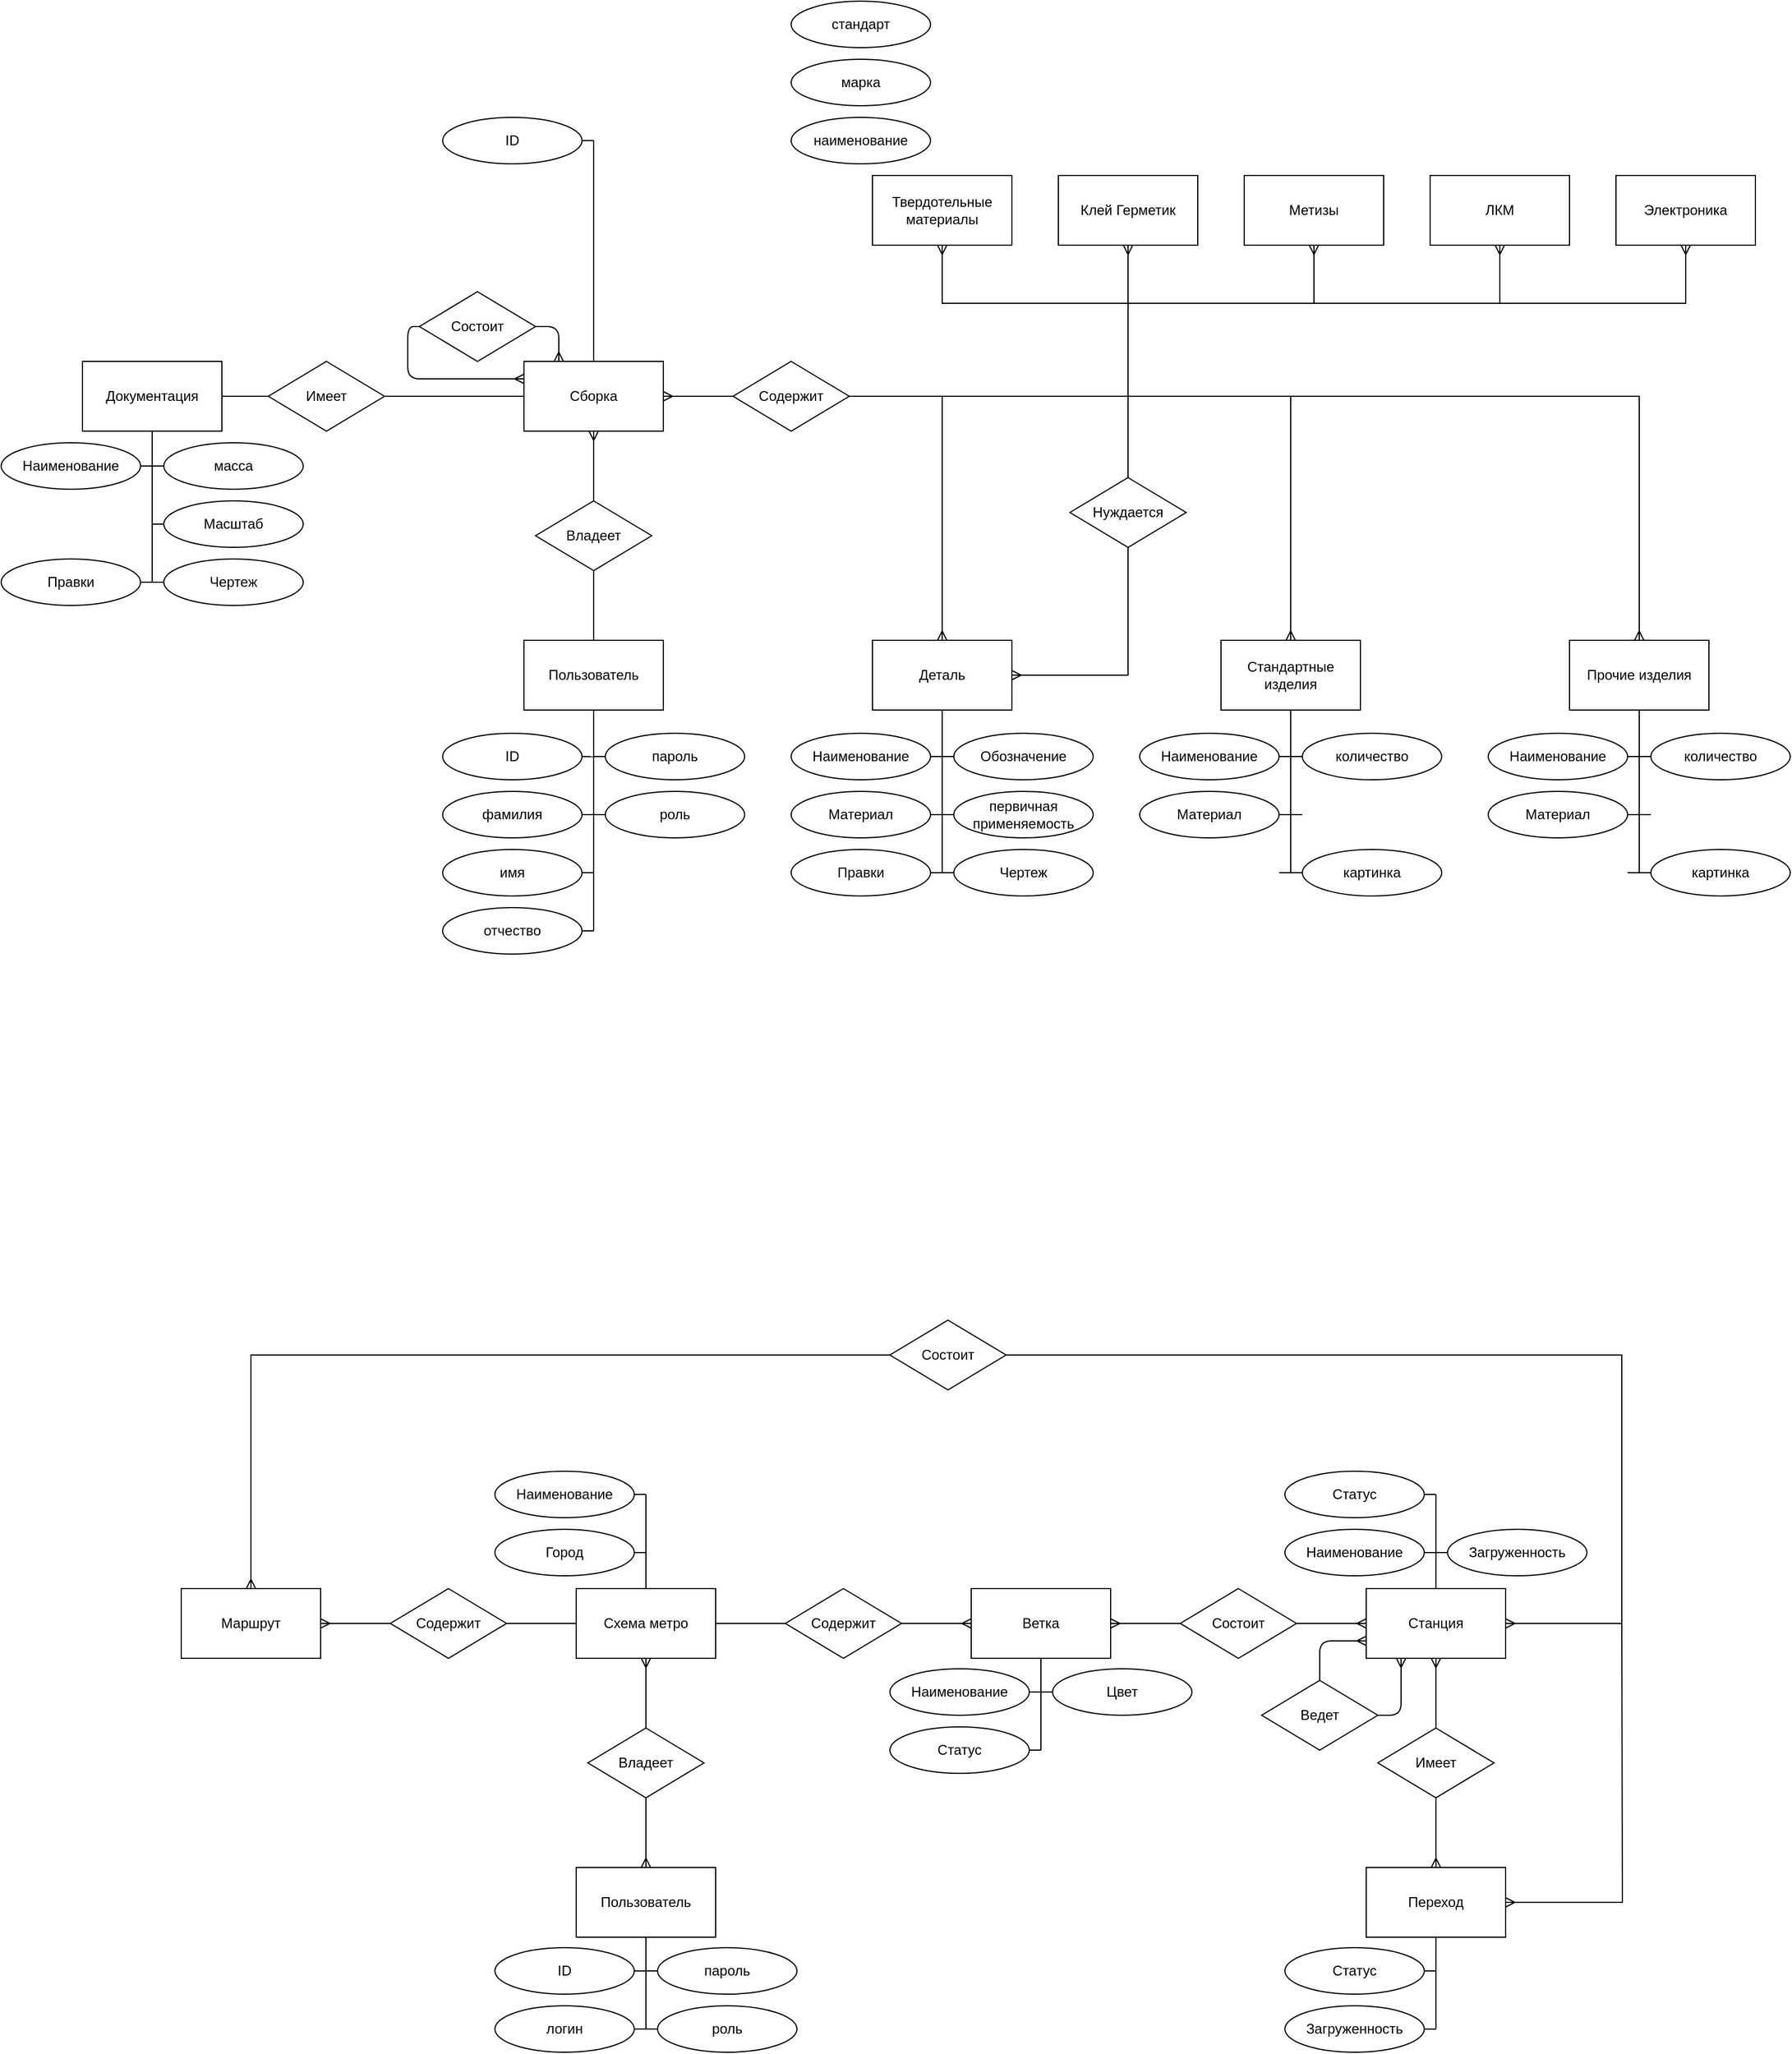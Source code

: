 <mxfile>
    <diagram id="WU5i4vkCBaCidyM8CPQL" name="Page-1">
        <mxGraphModel dx="4324" dy="2183" grid="1" gridSize="10" guides="1" tooltips="1" connect="1" arrows="1" fold="1" page="1" pageScale="1" pageWidth="850" pageHeight="1100" math="0" shadow="0">
            <root>
                <mxCell id="0"/>
                <mxCell id="1" parent="0"/>
                <mxCell id="7" style="edgeStyle=none;html=1;endArrow=none;endFill=0;" parent="1" source="6" edge="1">
                    <mxGeometry relative="1" as="geometry">
                        <mxPoint x="160" y="1000" as="targetPoint"/>
                    </mxGeometry>
                </mxCell>
                <mxCell id="24" style="edgeStyle=none;html=1;entryX=0.5;entryY=1;entryDx=0;entryDy=0;endArrow=none;endFill=0;" parent="1" source="6" target="23" edge="1">
                    <mxGeometry relative="1" as="geometry"/>
                </mxCell>
                <mxCell id="6" value="Пользователь" style="rounded=0;whiteSpace=wrap;html=1;" parent="1" vertex="1">
                    <mxGeometry x="100" y="750" width="120" height="60" as="geometry"/>
                </mxCell>
                <mxCell id="9" style="edgeStyle=none;html=1;exitX=1;exitY=0.5;exitDx=0;exitDy=0;endArrow=none;endFill=0;" parent="1" source="8" edge="1">
                    <mxGeometry relative="1" as="geometry">
                        <mxPoint x="160" y="850.143" as="targetPoint"/>
                    </mxGeometry>
                </mxCell>
                <mxCell id="8" value="ID" style="ellipse;whiteSpace=wrap;html=1;" parent="1" vertex="1">
                    <mxGeometry x="30" y="830" width="120" height="40" as="geometry"/>
                </mxCell>
                <mxCell id="13" style="edgeStyle=none;html=1;exitX=1;exitY=0.5;exitDx=0;exitDy=0;endArrow=none;endFill=0;" parent="1" source="10" edge="1">
                    <mxGeometry relative="1" as="geometry">
                        <mxPoint x="160" y="900" as="targetPoint"/>
                    </mxGeometry>
                </mxCell>
                <mxCell id="10" value="фамилия" style="ellipse;whiteSpace=wrap;html=1;" parent="1" vertex="1">
                    <mxGeometry x="30" y="880" width="120" height="40" as="geometry"/>
                </mxCell>
                <mxCell id="15" style="edgeStyle=none;html=1;endArrow=none;endFill=0;" parent="1" source="14" edge="1">
                    <mxGeometry relative="1" as="geometry">
                        <mxPoint x="160" y="850" as="targetPoint"/>
                    </mxGeometry>
                </mxCell>
                <mxCell id="14" value="пароль" style="ellipse;whiteSpace=wrap;html=1;" parent="1" vertex="1">
                    <mxGeometry x="170" y="830" width="120" height="40" as="geometry"/>
                </mxCell>
                <mxCell id="17" style="edgeStyle=none;html=1;exitX=0;exitY=0.5;exitDx=0;exitDy=0;endArrow=none;endFill=0;" parent="1" source="16" edge="1">
                    <mxGeometry relative="1" as="geometry">
                        <mxPoint x="160" y="900" as="targetPoint"/>
                    </mxGeometry>
                </mxCell>
                <mxCell id="16" value="роль" style="ellipse;whiteSpace=wrap;html=1;" parent="1" vertex="1">
                    <mxGeometry x="170" y="880" width="120" height="40" as="geometry"/>
                </mxCell>
                <mxCell id="20" style="edgeStyle=none;html=1;exitX=1;exitY=0.5;exitDx=0;exitDy=0;endArrow=none;endFill=0;" parent="1" source="18" edge="1">
                    <mxGeometry relative="1" as="geometry">
                        <mxPoint x="160" y="950" as="targetPoint"/>
                    </mxGeometry>
                </mxCell>
                <mxCell id="18" value="имя" style="ellipse;whiteSpace=wrap;html=1;" parent="1" vertex="1">
                    <mxGeometry x="30" y="930" width="120" height="40" as="geometry"/>
                </mxCell>
                <mxCell id="21" style="edgeStyle=none;html=1;exitX=1;exitY=0.5;exitDx=0;exitDy=0;endArrow=none;endFill=0;" parent="1" source="19" edge="1">
                    <mxGeometry relative="1" as="geometry">
                        <mxPoint x="160" y="1000" as="targetPoint"/>
                    </mxGeometry>
                </mxCell>
                <mxCell id="19" value="отчество" style="ellipse;whiteSpace=wrap;html=1;" parent="1" vertex="1">
                    <mxGeometry x="30" y="980" width="120" height="40" as="geometry"/>
                </mxCell>
                <mxCell id="26" style="edgeStyle=none;html=1;entryX=0.5;entryY=1;entryDx=0;entryDy=0;endArrow=ERmany;endFill=0;" parent="1" source="23" target="25" edge="1">
                    <mxGeometry relative="1" as="geometry"/>
                </mxCell>
                <mxCell id="23" value="Владеет" style="rhombus;whiteSpace=wrap;html=1;" parent="1" vertex="1">
                    <mxGeometry x="110" y="630" width="100" height="60" as="geometry"/>
                </mxCell>
                <mxCell id="27" style="edgeStyle=none;html=1;endArrow=none;endFill=0;" parent="1" source="25" edge="1">
                    <mxGeometry relative="1" as="geometry">
                        <mxPoint x="160" y="320" as="targetPoint"/>
                    </mxGeometry>
                </mxCell>
                <mxCell id="29" style="edgeStyle=none;html=1;exitX=1;exitY=0.5;exitDx=0;exitDy=0;entryX=0;entryY=0.5;entryDx=0;entryDy=0;endArrow=none;endFill=0;startArrow=ERmany;startFill=0;" parent="1" source="25" target="28" edge="1">
                    <mxGeometry relative="1" as="geometry"/>
                </mxCell>
                <mxCell id="36" style="edgeStyle=orthogonalEdgeStyle;html=1;exitX=0.25;exitY=0;exitDx=0;exitDy=0;entryX=1;entryY=0.5;entryDx=0;entryDy=0;endArrow=none;endFill=0;startArrow=ERmany;startFill=0;" parent="1" source="25" target="33" edge="1">
                    <mxGeometry relative="1" as="geometry"/>
                </mxCell>
                <mxCell id="46" style="edgeStyle=none;html=1;exitX=0;exitY=0.5;exitDx=0;exitDy=0;entryX=1;entryY=0.5;entryDx=0;entryDy=0;endArrow=none;endFill=0;" parent="1" source="25" target="44" edge="1">
                    <mxGeometry relative="1" as="geometry"/>
                </mxCell>
                <mxCell id="25" value="Сборка" style="rounded=0;whiteSpace=wrap;html=1;" parent="1" vertex="1">
                    <mxGeometry x="100" y="510" width="120" height="60" as="geometry"/>
                </mxCell>
                <mxCell id="31" style="edgeStyle=orthogonalEdgeStyle;html=1;exitX=1;exitY=0.5;exitDx=0;exitDy=0;entryX=0.5;entryY=0;entryDx=0;entryDy=0;endArrow=ERmany;endFill=0;rounded=0;curved=0;" parent="1" source="28" target="30" edge="1">
                    <mxGeometry relative="1" as="geometry"/>
                </mxCell>
                <mxCell id="58" style="edgeStyle=orthogonalEdgeStyle;html=1;entryX=0.5;entryY=0;entryDx=0;entryDy=0;endArrow=ERmany;endFill=0;rounded=0;curved=0;" parent="1" source="28" target="52" edge="1">
                    <mxGeometry relative="1" as="geometry"/>
                </mxCell>
                <mxCell id="59" style="edgeStyle=orthogonalEdgeStyle;html=1;entryX=0.5;entryY=0;entryDx=0;entryDy=0;endArrow=ERmany;endFill=0;rounded=0;curved=0;" parent="1" source="28" target="55" edge="1">
                    <mxGeometry relative="1" as="geometry"/>
                </mxCell>
                <mxCell id="28" value="Содержит" style="rhombus;whiteSpace=wrap;html=1;" parent="1" vertex="1">
                    <mxGeometry x="280" y="510" width="100" height="60" as="geometry"/>
                </mxCell>
                <mxCell id="49" style="edgeStyle=none;html=1;endArrow=none;endFill=0;" parent="1" source="30" edge="1">
                    <mxGeometry relative="1" as="geometry">
                        <mxPoint x="460" y="950" as="targetPoint"/>
                    </mxGeometry>
                </mxCell>
                <mxCell id="118" style="edgeStyle=orthogonalEdgeStyle;html=1;exitX=1;exitY=0.5;exitDx=0;exitDy=0;entryX=0.5;entryY=1;entryDx=0;entryDy=0;rounded=0;curved=0;endArrow=none;endFill=0;startArrow=ERmany;startFill=0;" parent="1" source="30" target="117" edge="1">
                    <mxGeometry relative="1" as="geometry"/>
                </mxCell>
                <mxCell id="30" value="Деталь" style="rounded=0;whiteSpace=wrap;html=1;" parent="1" vertex="1">
                    <mxGeometry x="400" y="750" width="120" height="60" as="geometry"/>
                </mxCell>
                <mxCell id="37" style="edgeStyle=orthogonalEdgeStyle;html=1;exitX=0;exitY=0.5;exitDx=0;exitDy=0;entryX=0;entryY=0.25;entryDx=0;entryDy=0;endArrow=ERmany;endFill=0;" parent="1" source="33" target="25" edge="1">
                    <mxGeometry relative="1" as="geometry"/>
                </mxCell>
                <mxCell id="33" value="Состоит" style="rhombus;whiteSpace=wrap;html=1;" parent="1" vertex="1">
                    <mxGeometry x="10" y="450" width="100" height="60" as="geometry"/>
                </mxCell>
                <mxCell id="39" style="edgeStyle=none;html=1;exitX=1;exitY=0.5;exitDx=0;exitDy=0;endArrow=none;endFill=0;" parent="1" source="38" edge="1">
                    <mxGeometry relative="1" as="geometry">
                        <mxPoint x="160" y="319.917" as="targetPoint"/>
                    </mxGeometry>
                </mxCell>
                <mxCell id="38" value="ID" style="ellipse;whiteSpace=wrap;html=1;" parent="1" vertex="1">
                    <mxGeometry x="30" y="300" width="120" height="40" as="geometry"/>
                </mxCell>
                <mxCell id="63" style="edgeStyle=none;html=1;endArrow=none;endFill=0;" parent="1" source="43" edge="1">
                    <mxGeometry relative="1" as="geometry">
                        <mxPoint x="-220" y="700" as="targetPoint"/>
                    </mxGeometry>
                </mxCell>
                <mxCell id="43" value="Документация" style="rounded=0;whiteSpace=wrap;html=1;" parent="1" vertex="1">
                    <mxGeometry x="-280" y="510" width="120" height="60" as="geometry"/>
                </mxCell>
                <mxCell id="47" style="edgeStyle=none;html=1;exitX=0;exitY=0.5;exitDx=0;exitDy=0;entryX=1;entryY=0.5;entryDx=0;entryDy=0;endArrow=none;endFill=0;" parent="1" source="44" target="43" edge="1">
                    <mxGeometry relative="1" as="geometry"/>
                </mxCell>
                <mxCell id="44" value="Имеет" style="rhombus;whiteSpace=wrap;html=1;" parent="1" vertex="1">
                    <mxGeometry x="-120" y="510" width="100" height="60" as="geometry"/>
                </mxCell>
                <mxCell id="68" style="edgeStyle=none;html=1;exitX=1;exitY=0.5;exitDx=0;exitDy=0;endArrow=none;endFill=0;" parent="1" source="48" edge="1">
                    <mxGeometry relative="1" as="geometry">
                        <mxPoint x="460" y="850" as="targetPoint"/>
                    </mxGeometry>
                </mxCell>
                <mxCell id="48" value="Наименование" style="ellipse;whiteSpace=wrap;html=1;" parent="1" vertex="1">
                    <mxGeometry x="330" y="830" width="120" height="40" as="geometry"/>
                </mxCell>
                <mxCell id="69" style="edgeStyle=none;html=1;exitX=0;exitY=0.5;exitDx=0;exitDy=0;endArrow=none;endFill=0;" parent="1" source="50" edge="1">
                    <mxGeometry relative="1" as="geometry">
                        <mxPoint x="460" y="850" as="targetPoint"/>
                    </mxGeometry>
                </mxCell>
                <mxCell id="50" value="Обозначение" style="ellipse;whiteSpace=wrap;html=1;" parent="1" vertex="1">
                    <mxGeometry x="470" y="830" width="120" height="40" as="geometry"/>
                </mxCell>
                <mxCell id="60" style="edgeStyle=none;html=1;endArrow=none;endFill=0;" parent="1" source="52" edge="1">
                    <mxGeometry relative="1" as="geometry">
                        <mxPoint x="760" y="950" as="targetPoint"/>
                    </mxGeometry>
                </mxCell>
                <mxCell id="52" value="Стандартные изделия" style="rounded=0;whiteSpace=wrap;html=1;" parent="1" vertex="1">
                    <mxGeometry x="700" y="750" width="120" height="60" as="geometry"/>
                </mxCell>
                <mxCell id="61" style="edgeStyle=none;html=1;endArrow=none;endFill=0;" parent="1" source="55" edge="1">
                    <mxGeometry relative="1" as="geometry">
                        <mxPoint x="1060" y="950" as="targetPoint"/>
                    </mxGeometry>
                </mxCell>
                <mxCell id="55" value="Прочие изделия" style="rounded=0;whiteSpace=wrap;html=1;" parent="1" vertex="1">
                    <mxGeometry x="1000" y="750" width="120" height="60" as="geometry"/>
                </mxCell>
                <mxCell id="67" style="edgeStyle=none;html=1;exitX=0;exitY=0.5;exitDx=0;exitDy=0;endArrow=none;endFill=0;" parent="1" source="64" edge="1">
                    <mxGeometry relative="1" as="geometry">
                        <mxPoint x="460" y="900" as="targetPoint"/>
                    </mxGeometry>
                </mxCell>
                <mxCell id="64" value="первичная применяемость" style="ellipse;whiteSpace=wrap;html=1;" parent="1" vertex="1">
                    <mxGeometry x="470" y="880" width="120" height="40" as="geometry"/>
                </mxCell>
                <mxCell id="66" style="edgeStyle=none;html=1;exitX=1;exitY=0.5;exitDx=0;exitDy=0;endArrow=none;endFill=0;" parent="1" source="65" edge="1">
                    <mxGeometry relative="1" as="geometry">
                        <mxPoint x="460" y="900" as="targetPoint"/>
                    </mxGeometry>
                </mxCell>
                <mxCell id="65" value="Материал" style="ellipse;whiteSpace=wrap;html=1;" parent="1" vertex="1">
                    <mxGeometry x="330" y="880" width="120" height="40" as="geometry"/>
                </mxCell>
                <mxCell id="72" style="edgeStyle=none;html=1;exitX=1;exitY=0.5;exitDx=0;exitDy=0;endArrow=none;endFill=0;entryX=0;entryY=0.5;entryDx=0;entryDy=0;" parent="1" source="70" target="73" edge="1">
                    <mxGeometry relative="1" as="geometry">
                        <mxPoint x="460" y="949.923" as="targetPoint"/>
                    </mxGeometry>
                </mxCell>
                <mxCell id="70" value="Правки" style="ellipse;whiteSpace=wrap;html=1;" parent="1" vertex="1">
                    <mxGeometry x="330" y="930" width="120" height="40" as="geometry"/>
                </mxCell>
                <mxCell id="73" value="Чертеж" style="ellipse;whiteSpace=wrap;html=1;" parent="1" vertex="1">
                    <mxGeometry x="470" y="930" width="120" height="40" as="geometry"/>
                </mxCell>
                <mxCell id="77" style="edgeStyle=none;html=1;exitX=1;exitY=0.5;exitDx=0;exitDy=0;endArrow=none;endFill=0;" parent="1" source="74" edge="1">
                    <mxGeometry relative="1" as="geometry">
                        <mxPoint x="-220" y="599.944" as="targetPoint"/>
                    </mxGeometry>
                </mxCell>
                <mxCell id="74" value="Наименование" style="ellipse;whiteSpace=wrap;html=1;" parent="1" vertex="1">
                    <mxGeometry x="-350" y="580" width="120" height="40" as="geometry"/>
                </mxCell>
                <mxCell id="76" style="edgeStyle=none;html=1;endArrow=none;endFill=0;" parent="1" source="75" edge="1">
                    <mxGeometry relative="1" as="geometry">
                        <mxPoint x="-220" y="700" as="targetPoint"/>
                    </mxGeometry>
                </mxCell>
                <mxCell id="75" value="Чертеж" style="ellipse;whiteSpace=wrap;html=1;" parent="1" vertex="1">
                    <mxGeometry x="-210" y="680" width="120" height="40" as="geometry"/>
                </mxCell>
                <mxCell id="80" style="edgeStyle=none;html=1;exitX=0;exitY=0.5;exitDx=0;exitDy=0;endArrow=none;endFill=0;" parent="1" source="78" edge="1">
                    <mxGeometry relative="1" as="geometry">
                        <mxPoint x="-220" y="650" as="targetPoint"/>
                    </mxGeometry>
                </mxCell>
                <mxCell id="78" value="Масштаб" style="ellipse;whiteSpace=wrap;html=1;" parent="1" vertex="1">
                    <mxGeometry x="-210" y="630" width="120" height="40" as="geometry"/>
                </mxCell>
                <mxCell id="81" style="edgeStyle=none;html=1;exitX=0;exitY=0.5;exitDx=0;exitDy=0;endArrow=none;endFill=0;" parent="1" source="79" edge="1">
                    <mxGeometry relative="1" as="geometry">
                        <mxPoint x="-220" y="600" as="targetPoint"/>
                    </mxGeometry>
                </mxCell>
                <mxCell id="79" value="масса" style="ellipse;whiteSpace=wrap;html=1;" parent="1" vertex="1">
                    <mxGeometry x="-210" y="580" width="120" height="40" as="geometry"/>
                </mxCell>
                <mxCell id="83" style="edgeStyle=none;html=1;exitX=1;exitY=0.5;exitDx=0;exitDy=0;endArrow=none;endFill=0;" parent="1" source="82" edge="1">
                    <mxGeometry relative="1" as="geometry">
                        <mxPoint x="-220" y="699.944" as="targetPoint"/>
                    </mxGeometry>
                </mxCell>
                <mxCell id="82" value="Правки" style="ellipse;whiteSpace=wrap;html=1;" parent="1" vertex="1">
                    <mxGeometry x="-350" y="680" width="120" height="40" as="geometry"/>
                </mxCell>
                <mxCell id="84" style="edgeStyle=none;html=1;exitX=1;exitY=0.5;exitDx=0;exitDy=0;endArrow=none;endFill=0;" parent="1" source="85" edge="1">
                    <mxGeometry relative="1" as="geometry">
                        <mxPoint x="760" y="850" as="targetPoint"/>
                    </mxGeometry>
                </mxCell>
                <mxCell id="85" value="Наименование" style="ellipse;whiteSpace=wrap;html=1;" parent="1" vertex="1">
                    <mxGeometry x="630" y="830" width="120" height="40" as="geometry"/>
                </mxCell>
                <mxCell id="86" style="edgeStyle=none;html=1;exitX=0;exitY=0.5;exitDx=0;exitDy=0;endArrow=none;endFill=0;" parent="1" source="87" edge="1">
                    <mxGeometry relative="1" as="geometry">
                        <mxPoint x="760" y="850" as="targetPoint"/>
                    </mxGeometry>
                </mxCell>
                <mxCell id="87" value="количество" style="ellipse;whiteSpace=wrap;html=1;" parent="1" vertex="1">
                    <mxGeometry x="770" y="830" width="120" height="40" as="geometry"/>
                </mxCell>
                <mxCell id="88" style="edgeStyle=none;html=1;exitX=0;exitY=0.5;exitDx=0;exitDy=0;endArrow=none;endFill=0;" parent="1" edge="1">
                    <mxGeometry relative="1" as="geometry">
                        <mxPoint x="760" y="900" as="targetPoint"/>
                        <mxPoint x="770" y="900" as="sourcePoint"/>
                    </mxGeometry>
                </mxCell>
                <mxCell id="90" style="edgeStyle=none;html=1;exitX=1;exitY=0.5;exitDx=0;exitDy=0;endArrow=none;endFill=0;" parent="1" source="91" edge="1">
                    <mxGeometry relative="1" as="geometry">
                        <mxPoint x="760" y="900" as="targetPoint"/>
                    </mxGeometry>
                </mxCell>
                <mxCell id="91" value="Материал" style="ellipse;whiteSpace=wrap;html=1;" parent="1" vertex="1">
                    <mxGeometry x="630" y="880" width="120" height="40" as="geometry"/>
                </mxCell>
                <mxCell id="92" style="edgeStyle=none;html=1;exitX=1;exitY=0.5;exitDx=0;exitDy=0;endArrow=none;endFill=0;entryX=0;entryY=0.5;entryDx=0;entryDy=0;" parent="1" target="94" edge="1">
                    <mxGeometry relative="1" as="geometry">
                        <mxPoint x="760" y="949.923" as="targetPoint"/>
                        <mxPoint x="750" y="950" as="sourcePoint"/>
                    </mxGeometry>
                </mxCell>
                <mxCell id="94" value="картинка" style="ellipse;whiteSpace=wrap;html=1;" parent="1" vertex="1">
                    <mxGeometry x="770" y="930" width="120" height="40" as="geometry"/>
                </mxCell>
                <mxCell id="106" style="edgeStyle=none;html=1;exitX=1;exitY=0.5;exitDx=0;exitDy=0;endArrow=none;endFill=0;" parent="1" source="107" edge="1">
                    <mxGeometry relative="1" as="geometry">
                        <mxPoint x="1060" y="850" as="targetPoint"/>
                    </mxGeometry>
                </mxCell>
                <mxCell id="107" value="Наименование" style="ellipse;whiteSpace=wrap;html=1;" parent="1" vertex="1">
                    <mxGeometry x="930" y="830" width="120" height="40" as="geometry"/>
                </mxCell>
                <mxCell id="108" style="edgeStyle=none;html=1;exitX=0;exitY=0.5;exitDx=0;exitDy=0;endArrow=none;endFill=0;" parent="1" source="109" edge="1">
                    <mxGeometry relative="1" as="geometry">
                        <mxPoint x="1060" y="850" as="targetPoint"/>
                    </mxGeometry>
                </mxCell>
                <mxCell id="109" value="количество" style="ellipse;whiteSpace=wrap;html=1;" parent="1" vertex="1">
                    <mxGeometry x="1070" y="830" width="120" height="40" as="geometry"/>
                </mxCell>
                <mxCell id="110" style="edgeStyle=none;html=1;exitX=0;exitY=0.5;exitDx=0;exitDy=0;endArrow=none;endFill=0;" parent="1" edge="1">
                    <mxGeometry relative="1" as="geometry">
                        <mxPoint x="1060" y="900" as="targetPoint"/>
                        <mxPoint x="1070" y="900" as="sourcePoint"/>
                    </mxGeometry>
                </mxCell>
                <mxCell id="112" style="edgeStyle=none;html=1;exitX=1;exitY=0.5;exitDx=0;exitDy=0;endArrow=none;endFill=0;" parent="1" source="113" edge="1">
                    <mxGeometry relative="1" as="geometry">
                        <mxPoint x="1060" y="900" as="targetPoint"/>
                    </mxGeometry>
                </mxCell>
                <mxCell id="113" value="Материал" style="ellipse;whiteSpace=wrap;html=1;" parent="1" vertex="1">
                    <mxGeometry x="930" y="880" width="120" height="40" as="geometry"/>
                </mxCell>
                <mxCell id="114" style="edgeStyle=none;html=1;exitX=1;exitY=0.5;exitDx=0;exitDy=0;endArrow=none;endFill=0;entryX=0;entryY=0.5;entryDx=0;entryDy=0;" parent="1" target="116" edge="1">
                    <mxGeometry relative="1" as="geometry">
                        <mxPoint x="1060" y="949.923" as="targetPoint"/>
                        <mxPoint x="1050" y="950" as="sourcePoint"/>
                    </mxGeometry>
                </mxCell>
                <mxCell id="116" value="картинка" style="ellipse;whiteSpace=wrap;html=1;" parent="1" vertex="1">
                    <mxGeometry x="1070" y="930" width="120" height="40" as="geometry"/>
                </mxCell>
                <mxCell id="119" style="edgeStyle=none;html=1;endArrow=none;endFill=0;" parent="1" source="117" edge="1">
                    <mxGeometry relative="1" as="geometry">
                        <mxPoint x="620" y="460" as="targetPoint"/>
                    </mxGeometry>
                </mxCell>
                <mxCell id="117" value="Нуждается" style="rhombus;whiteSpace=wrap;html=1;" parent="1" vertex="1">
                    <mxGeometry x="570" y="610" width="100" height="60" as="geometry"/>
                </mxCell>
                <mxCell id="124" style="edgeStyle=orthogonalEdgeStyle;html=1;endArrow=none;endFill=0;rounded=0;startArrow=ERmany;startFill=0;" parent="1" source="120" edge="1">
                    <mxGeometry relative="1" as="geometry">
                        <mxPoint x="620" y="460" as="targetPoint"/>
                        <Array as="points">
                            <mxPoint x="460" y="460"/>
                        </Array>
                    </mxGeometry>
                </mxCell>
                <mxCell id="120" value="Твердотельные материалы" style="rounded=0;whiteSpace=wrap;html=1;" parent="1" vertex="1">
                    <mxGeometry x="400" y="350" width="120" height="60" as="geometry"/>
                </mxCell>
                <mxCell id="126" style="edgeStyle=orthogonalEdgeStyle;html=1;rounded=0;endArrow=none;endFill=0;startArrow=ERmany;startFill=0;" parent="1" source="121" edge="1">
                    <mxGeometry relative="1" as="geometry">
                        <mxPoint x="620.0" y="460" as="targetPoint"/>
                        <Array as="points">
                            <mxPoint x="780" y="460"/>
                        </Array>
                    </mxGeometry>
                </mxCell>
                <mxCell id="121" value="Метизы" style="rounded=0;whiteSpace=wrap;html=1;" parent="1" vertex="1">
                    <mxGeometry x="720" y="350" width="120" height="60" as="geometry"/>
                </mxCell>
                <mxCell id="125" style="edgeStyle=none;html=1;endArrow=none;endFill=0;startArrow=ERmany;startFill=0;" parent="1" source="122" edge="1">
                    <mxGeometry relative="1" as="geometry">
                        <mxPoint x="620" y="460" as="targetPoint"/>
                    </mxGeometry>
                </mxCell>
                <mxCell id="122" value="Клей Герметик" style="rounded=0;whiteSpace=wrap;html=1;" parent="1" vertex="1">
                    <mxGeometry x="560" y="350" width="120" height="60" as="geometry"/>
                </mxCell>
                <mxCell id="128" style="edgeStyle=orthogonalEdgeStyle;html=1;rounded=0;endArrow=none;endFill=0;startArrow=ERmany;startFill=0;" parent="1" source="127" edge="1">
                    <mxGeometry relative="1" as="geometry">
                        <mxPoint x="780" y="460.0" as="targetPoint"/>
                        <Array as="points">
                            <mxPoint x="940" y="460"/>
                        </Array>
                    </mxGeometry>
                </mxCell>
                <mxCell id="127" value="ЛКМ" style="rounded=0;whiteSpace=wrap;html=1;" parent="1" vertex="1">
                    <mxGeometry x="880" y="350" width="120" height="60" as="geometry"/>
                </mxCell>
                <mxCell id="130" style="edgeStyle=orthogonalEdgeStyle;html=1;rounded=0;endArrow=none;endFill=0;startArrow=ERmany;startFill=0;" parent="1" source="129" edge="1">
                    <mxGeometry relative="1" as="geometry">
                        <mxPoint x="940" y="460" as="targetPoint"/>
                        <Array as="points">
                            <mxPoint x="1100" y="460"/>
                        </Array>
                    </mxGeometry>
                </mxCell>
                <mxCell id="129" value="Электроника" style="rounded=0;whiteSpace=wrap;html=1;" parent="1" vertex="1">
                    <mxGeometry x="1040" y="350" width="120" height="60" as="geometry"/>
                </mxCell>
                <mxCell id="132" value="наименование" style="ellipse;whiteSpace=wrap;html=1;" parent="1" vertex="1">
                    <mxGeometry x="330" y="300" width="120" height="40" as="geometry"/>
                </mxCell>
                <mxCell id="133" value="марка" style="ellipse;whiteSpace=wrap;html=1;" parent="1" vertex="1">
                    <mxGeometry x="330" y="250" width="120" height="40" as="geometry"/>
                </mxCell>
                <mxCell id="134" value="стандарт" style="ellipse;whiteSpace=wrap;html=1;" parent="1" vertex="1">
                    <mxGeometry x="330" y="200" width="120" height="40" as="geometry"/>
                </mxCell>
                <mxCell id="135" style="edgeStyle=none;html=1;endArrow=none;endFill=0;" parent="1" source="137" edge="1">
                    <mxGeometry relative="1" as="geometry">
                        <mxPoint x="205" y="1945" as="targetPoint"/>
                    </mxGeometry>
                </mxCell>
                <mxCell id="136" style="edgeStyle=none;html=1;entryX=0.5;entryY=1;entryDx=0;entryDy=0;endArrow=none;endFill=0;startArrow=ERmany;startFill=0;" parent="1" source="137" target="151" edge="1">
                    <mxGeometry relative="1" as="geometry"/>
                </mxCell>
                <mxCell id="137" value="Пользователь" style="rounded=0;whiteSpace=wrap;html=1;" parent="1" vertex="1">
                    <mxGeometry x="145" y="1806" width="120" height="60" as="geometry"/>
                </mxCell>
                <mxCell id="138" style="edgeStyle=none;html=1;exitX=1;exitY=0.5;exitDx=0;exitDy=0;endArrow=none;endFill=0;" parent="1" source="139" edge="1">
                    <mxGeometry relative="1" as="geometry">
                        <mxPoint x="205" y="1895.143" as="targetPoint"/>
                    </mxGeometry>
                </mxCell>
                <mxCell id="139" value="ID" style="ellipse;whiteSpace=wrap;html=1;" parent="1" vertex="1">
                    <mxGeometry x="75" y="1875" width="120" height="40" as="geometry"/>
                </mxCell>
                <mxCell id="140" style="edgeStyle=none;html=1;exitX=1;exitY=0.5;exitDx=0;exitDy=0;endArrow=none;endFill=0;" parent="1" source="141" edge="1">
                    <mxGeometry relative="1" as="geometry">
                        <mxPoint x="205" y="1945" as="targetPoint"/>
                    </mxGeometry>
                </mxCell>
                <mxCell id="141" value="логин" style="ellipse;whiteSpace=wrap;html=1;" parent="1" vertex="1">
                    <mxGeometry x="75" y="1925" width="120" height="40" as="geometry"/>
                </mxCell>
                <mxCell id="142" style="edgeStyle=none;html=1;endArrow=none;endFill=0;" parent="1" edge="1">
                    <mxGeometry relative="1" as="geometry">
                        <mxPoint x="205" y="1895" as="targetPoint"/>
                        <mxPoint x="215" y="1895" as="sourcePoint"/>
                    </mxGeometry>
                </mxCell>
                <mxCell id="144" style="edgeStyle=none;html=1;exitX=0;exitY=0.5;exitDx=0;exitDy=0;endArrow=none;endFill=0;" parent="1" source="145" edge="1">
                    <mxGeometry relative="1" as="geometry">
                        <mxPoint x="205" y="1945" as="targetPoint"/>
                    </mxGeometry>
                </mxCell>
                <mxCell id="145" value="роль" style="ellipse;whiteSpace=wrap;html=1;" parent="1" vertex="1">
                    <mxGeometry x="215" y="1925" width="120" height="40" as="geometry"/>
                </mxCell>
                <mxCell id="149" value="пароль" style="ellipse;whiteSpace=wrap;html=1;" parent="1" vertex="1">
                    <mxGeometry x="215" y="1875" width="120" height="40" as="geometry"/>
                </mxCell>
                <mxCell id="150" style="edgeStyle=none;html=1;entryX=0.5;entryY=1;entryDx=0;entryDy=0;endArrow=ERmany;endFill=0;" parent="1" source="151" target="156" edge="1">
                    <mxGeometry relative="1" as="geometry"/>
                </mxCell>
                <mxCell id="151" value="Владеет" style="rhombus;whiteSpace=wrap;html=1;" parent="1" vertex="1">
                    <mxGeometry x="155" y="1686" width="100" height="60" as="geometry"/>
                </mxCell>
                <mxCell id="152" style="edgeStyle=none;html=1;endArrow=none;endFill=0;" parent="1" source="156" edge="1">
                    <mxGeometry relative="1" as="geometry">
                        <mxPoint x="205" y="1485" as="targetPoint"/>
                    </mxGeometry>
                </mxCell>
                <mxCell id="153" style="edgeStyle=none;html=1;exitX=1;exitY=0.5;exitDx=0;exitDy=0;entryX=0;entryY=0.5;entryDx=0;entryDy=0;endArrow=none;endFill=0;startArrow=none;startFill=0;" parent="1" source="156" target="160" edge="1">
                    <mxGeometry relative="1" as="geometry"/>
                </mxCell>
                <mxCell id="299" style="edgeStyle=none;html=1;exitX=0;exitY=0.5;exitDx=0;exitDy=0;entryX=1;entryY=0.5;entryDx=0;entryDy=0;endArrow=none;endFill=0;" parent="1" source="156" target="298" edge="1">
                    <mxGeometry relative="1" as="geometry"/>
                </mxCell>
                <mxCell id="156" value="Схема метро" style="rounded=0;whiteSpace=wrap;html=1;" parent="1" vertex="1">
                    <mxGeometry x="145" y="1566" width="120" height="60" as="geometry"/>
                </mxCell>
                <mxCell id="231" style="edgeStyle=none;html=1;exitX=1;exitY=0.5;exitDx=0;exitDy=0;entryX=0;entryY=0.5;entryDx=0;entryDy=0;endArrow=ERmany;endFill=0;" parent="1" source="160" target="230" edge="1">
                    <mxGeometry relative="1" as="geometry"/>
                </mxCell>
                <mxCell id="160" value="Содержит" style="rhombus;whiteSpace=wrap;html=1;" parent="1" vertex="1">
                    <mxGeometry x="325" y="1566" width="100" height="60" as="geometry"/>
                </mxCell>
                <mxCell id="166" style="edgeStyle=none;html=1;exitX=1;exitY=0.5;exitDx=0;exitDy=0;endArrow=none;endFill=0;" parent="1" source="167" edge="1">
                    <mxGeometry relative="1" as="geometry">
                        <mxPoint x="205" y="1535" as="targetPoint"/>
                    </mxGeometry>
                </mxCell>
                <mxCell id="167" value="Город" style="ellipse;whiteSpace=wrap;html=1;" parent="1" vertex="1">
                    <mxGeometry x="75" y="1515" width="120" height="40" as="geometry"/>
                </mxCell>
                <mxCell id="233" style="edgeStyle=none;html=1;exitX=1;exitY=0.5;exitDx=0;exitDy=0;entryX=0;entryY=0.5;entryDx=0;entryDy=0;startArrow=ERmany;startFill=0;endArrow=none;endFill=0;" parent="1" source="230" target="232" edge="1">
                    <mxGeometry relative="1" as="geometry"/>
                </mxCell>
                <mxCell id="316" style="edgeStyle=none;html=1;endArrow=none;endFill=0;" parent="1" source="230" edge="1">
                    <mxGeometry relative="1" as="geometry">
                        <mxPoint x="545" y="1705" as="targetPoint"/>
                    </mxGeometry>
                </mxCell>
                <mxCell id="230" value="Ветка" style="rounded=0;whiteSpace=wrap;html=1;" parent="1" vertex="1">
                    <mxGeometry x="485" y="1566" width="120" height="60" as="geometry"/>
                </mxCell>
                <mxCell id="235" style="edgeStyle=none;html=1;exitX=1;exitY=0.5;exitDx=0;exitDy=0;endArrow=ERmany;endFill=0;" parent="1" source="232" target="234" edge="1">
                    <mxGeometry relative="1" as="geometry"/>
                </mxCell>
                <mxCell id="232" value="Состоит" style="rhombus;whiteSpace=wrap;html=1;" parent="1" vertex="1">
                    <mxGeometry x="665" y="1566" width="100" height="60" as="geometry"/>
                </mxCell>
                <mxCell id="296" style="edgeStyle=none;html=1;endArrow=none;endFill=0;startArrow=ERmany;startFill=0;" parent="1" source="234" target="295" edge="1">
                    <mxGeometry relative="1" as="geometry"/>
                </mxCell>
                <mxCell id="317" style="edgeStyle=none;html=1;endArrow=none;endFill=0;" parent="1" source="234" edge="1">
                    <mxGeometry relative="1" as="geometry">
                        <mxPoint x="885" y="1485" as="targetPoint"/>
                    </mxGeometry>
                </mxCell>
                <mxCell id="339" style="edgeStyle=orthogonalEdgeStyle;html=1;exitX=0.25;exitY=1;exitDx=0;exitDy=0;entryX=1;entryY=0.5;entryDx=0;entryDy=0;endArrow=none;endFill=0;startArrow=ERmany;startFill=0;" edge="1" parent="1" source="234" target="337">
                    <mxGeometry relative="1" as="geometry"/>
                </mxCell>
                <mxCell id="234" value="Станция" style="rounded=0;whiteSpace=wrap;html=1;" parent="1" vertex="1">
                    <mxGeometry x="825" y="1566" width="120" height="60" as="geometry"/>
                </mxCell>
                <mxCell id="322" style="edgeStyle=none;html=1;endArrow=none;endFill=0;" parent="1" source="294" edge="1">
                    <mxGeometry relative="1" as="geometry">
                        <mxPoint x="885" y="1945" as="targetPoint"/>
                    </mxGeometry>
                </mxCell>
                <mxCell id="336" style="edgeStyle=orthogonalEdgeStyle;html=1;rounded=0;curved=0;endArrow=none;endFill=0;startArrow=ERmany;startFill=0;" parent="1" source="294" edge="1">
                    <mxGeometry relative="1" as="geometry">
                        <mxPoint x="1045" y="1595" as="targetPoint"/>
                    </mxGeometry>
                </mxCell>
                <mxCell id="294" value="Переход" style="rounded=0;whiteSpace=wrap;html=1;" parent="1" vertex="1">
                    <mxGeometry x="825" y="1806" width="120" height="60" as="geometry"/>
                </mxCell>
                <mxCell id="297" style="edgeStyle=none;html=1;endArrow=ERmany;endFill=0;" parent="1" source="295" target="294" edge="1">
                    <mxGeometry relative="1" as="geometry"/>
                </mxCell>
                <mxCell id="295" value="Имеет" style="rhombus;whiteSpace=wrap;html=1;" parent="1" vertex="1">
                    <mxGeometry x="835" y="1686" width="100" height="60" as="geometry"/>
                </mxCell>
                <mxCell id="301" style="edgeStyle=none;html=1;endArrow=ERmany;endFill=0;" parent="1" source="298" target="300" edge="1">
                    <mxGeometry relative="1" as="geometry"/>
                </mxCell>
                <mxCell id="298" value="Содержит" style="rhombus;whiteSpace=wrap;html=1;" parent="1" vertex="1">
                    <mxGeometry x="-15" y="1566" width="100" height="60" as="geometry"/>
                </mxCell>
                <mxCell id="334" style="edgeStyle=elbowEdgeStyle;html=1;entryX=0;entryY=0.5;entryDx=0;entryDy=0;elbow=vertical;endArrow=none;endFill=0;startArrow=ERmany;startFill=0;rounded=0;curved=0;" parent="1" source="300" target="333" edge="1">
                    <mxGeometry relative="1" as="geometry">
                        <Array as="points">
                            <mxPoint x="175" y="1365"/>
                        </Array>
                    </mxGeometry>
                </mxCell>
                <mxCell id="300" value="Маршрут" style="rounded=0;whiteSpace=wrap;html=1;" parent="1" vertex="1">
                    <mxGeometry x="-195" y="1566" width="120" height="60" as="geometry"/>
                </mxCell>
                <mxCell id="303" style="edgeStyle=none;html=1;exitX=1;exitY=0.5;exitDx=0;exitDy=0;endArrow=none;endFill=0;" parent="1" source="302" edge="1">
                    <mxGeometry relative="1" as="geometry">
                        <mxPoint x="205.0" y="1484.897" as="targetPoint"/>
                    </mxGeometry>
                </mxCell>
                <mxCell id="302" value="Наименование" style="ellipse;whiteSpace=wrap;html=1;" parent="1" vertex="1">
                    <mxGeometry x="75" y="1465" width="120" height="40" as="geometry"/>
                </mxCell>
                <mxCell id="304" style="edgeStyle=none;html=1;exitX=1;exitY=0.5;exitDx=0;exitDy=0;endArrow=none;endFill=0;entryX=0;entryY=0.5;entryDx=0;entryDy=0;" parent="1" source="305" target="327" edge="1">
                    <mxGeometry relative="1" as="geometry">
                        <mxPoint x="545" y="1655.143" as="targetPoint"/>
                    </mxGeometry>
                </mxCell>
                <mxCell id="305" value="Наименование" style="ellipse;whiteSpace=wrap;html=1;" parent="1" vertex="1">
                    <mxGeometry x="415" y="1635" width="120" height="40" as="geometry"/>
                </mxCell>
                <mxCell id="306" style="edgeStyle=none;html=1;exitX=1;exitY=0.5;exitDx=0;exitDy=0;endArrow=none;endFill=0;" parent="1" source="307" edge="1">
                    <mxGeometry relative="1" as="geometry">
                        <mxPoint x="545" y="1705" as="targetPoint"/>
                    </mxGeometry>
                </mxCell>
                <mxCell id="307" value="Статус" style="ellipse;whiteSpace=wrap;html=1;" parent="1" vertex="1">
                    <mxGeometry x="415" y="1685" width="120" height="40" as="geometry"/>
                </mxCell>
                <mxCell id="319" style="edgeStyle=none;html=1;exitX=1;exitY=0.5;exitDx=0;exitDy=0;endArrow=none;endFill=0;entryX=0;entryY=0.5;entryDx=0;entryDy=0;" parent="1" source="318" target="328" edge="1">
                    <mxGeometry relative="1" as="geometry">
                        <mxPoint x="885.0" y="1534.977" as="targetPoint"/>
                    </mxGeometry>
                </mxCell>
                <mxCell id="318" value="Наименование" style="ellipse;whiteSpace=wrap;html=1;" parent="1" vertex="1">
                    <mxGeometry x="755" y="1515" width="120" height="40" as="geometry"/>
                </mxCell>
                <mxCell id="321" style="edgeStyle=none;html=1;exitX=1;exitY=0.5;exitDx=0;exitDy=0;endArrow=none;endFill=0;" parent="1" source="320" edge="1">
                    <mxGeometry relative="1" as="geometry">
                        <mxPoint x="885" y="1485" as="targetPoint"/>
                    </mxGeometry>
                </mxCell>
                <mxCell id="320" value="Статус" style="ellipse;whiteSpace=wrap;html=1;" parent="1" vertex="1">
                    <mxGeometry x="755" y="1465" width="120" height="40" as="geometry"/>
                </mxCell>
                <mxCell id="324" style="edgeStyle=none;html=1;endArrow=none;endFill=0;" parent="1" source="323" edge="1">
                    <mxGeometry relative="1" as="geometry">
                        <mxPoint x="885.0" y="1895.0" as="targetPoint"/>
                    </mxGeometry>
                </mxCell>
                <mxCell id="323" value="Статус" style="ellipse;whiteSpace=wrap;html=1;" parent="1" vertex="1">
                    <mxGeometry x="755" y="1875" width="120" height="40" as="geometry"/>
                </mxCell>
                <mxCell id="327" value="Цвет" style="ellipse;whiteSpace=wrap;html=1;" parent="1" vertex="1">
                    <mxGeometry x="555" y="1635" width="120" height="40" as="geometry"/>
                </mxCell>
                <mxCell id="328" value="Загруженность" style="ellipse;whiteSpace=wrap;html=1;" parent="1" vertex="1">
                    <mxGeometry x="895" y="1515" width="120" height="40" as="geometry"/>
                </mxCell>
                <mxCell id="330" style="edgeStyle=none;html=1;exitX=1;exitY=0.5;exitDx=0;exitDy=0;endArrow=none;endFill=0;" parent="1" source="329" edge="1">
                    <mxGeometry relative="1" as="geometry">
                        <mxPoint x="885" y="1945.182" as="targetPoint"/>
                    </mxGeometry>
                </mxCell>
                <mxCell id="329" value="Загруженность" style="ellipse;whiteSpace=wrap;html=1;" parent="1" vertex="1">
                    <mxGeometry x="755" y="1925" width="120" height="40" as="geometry"/>
                </mxCell>
                <mxCell id="335" style="edgeStyle=orthogonalEdgeStyle;html=1;entryX=1;entryY=0.5;entryDx=0;entryDy=0;rounded=0;curved=0;endArrow=ERmany;endFill=0;" parent="1" source="333" target="234" edge="1">
                    <mxGeometry relative="1" as="geometry">
                        <Array as="points">
                            <mxPoint x="1045" y="1365"/>
                            <mxPoint x="1045" y="1596"/>
                        </Array>
                    </mxGeometry>
                </mxCell>
                <mxCell id="333" value="Состоит" style="rhombus;whiteSpace=wrap;html=1;" parent="1" vertex="1">
                    <mxGeometry x="415" y="1335" width="100" height="60" as="geometry"/>
                </mxCell>
                <mxCell id="341" style="edgeStyle=orthogonalEdgeStyle;html=1;exitX=0.5;exitY=0;exitDx=0;exitDy=0;entryX=0;entryY=0.75;entryDx=0;entryDy=0;endArrow=ERmany;endFill=0;" edge="1" parent="1" source="337" target="234">
                    <mxGeometry relative="1" as="geometry"/>
                </mxCell>
                <mxCell id="337" value="Ведет" style="rhombus;whiteSpace=wrap;html=1;" vertex="1" parent="1">
                    <mxGeometry x="735" y="1645" width="100" height="60" as="geometry"/>
                </mxCell>
            </root>
        </mxGraphModel>
    </diagram>
</mxfile>